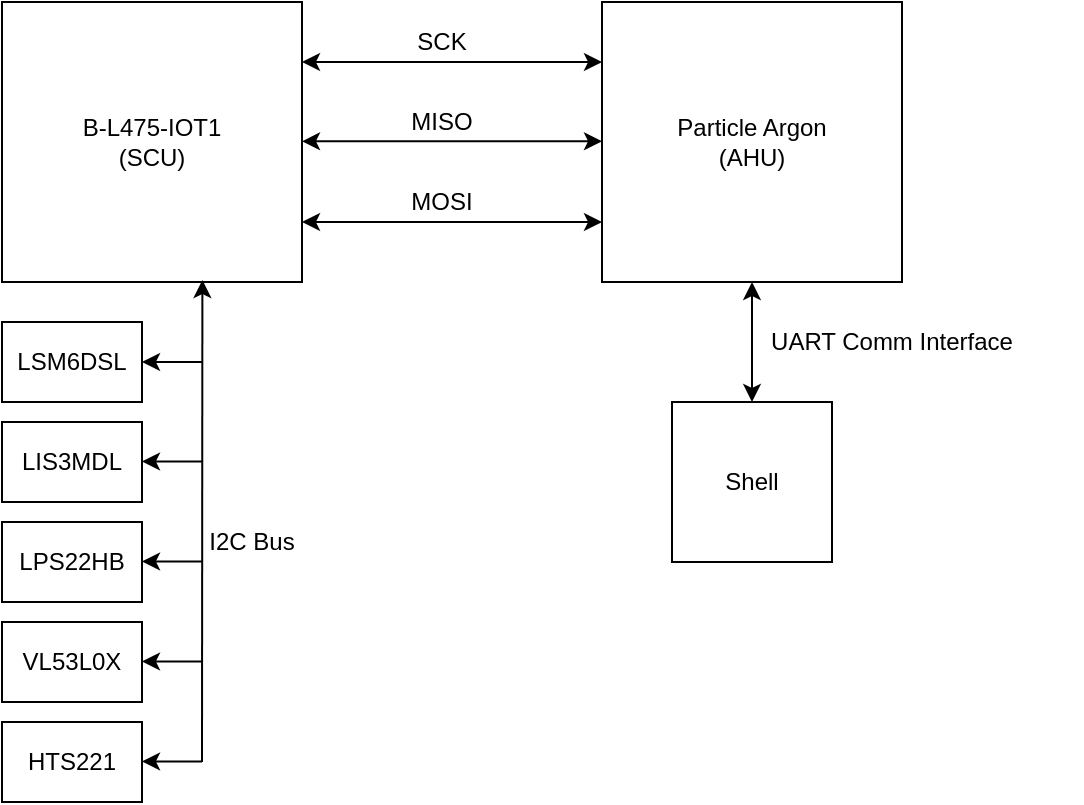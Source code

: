 <mxfile version="14.5.10" type="device" pages="3"><diagram id="C5RBs43oDa-KdzZeNtuy" name="Page-1"><mxGraphModel dx="1422" dy="762" grid="1" gridSize="10" guides="1" tooltips="1" connect="1" arrows="1" fold="1" page="1" pageScale="1" pageWidth="827" pageHeight="1169" math="0" shadow="0"><root><mxCell id="WIyWlLk6GJQsqaUBKTNV-0"/><mxCell id="WIyWlLk6GJQsqaUBKTNV-1" parent="WIyWlLk6GJQsqaUBKTNV-0"/><mxCell id="sASvkEBQw3otxvUHPR-A-0" value="B-L475-IOT1&lt;br&gt;(SCU)&lt;br&gt;" style="rounded=0;whiteSpace=wrap;html=1;" parent="WIyWlLk6GJQsqaUBKTNV-1" vertex="1"><mxGeometry x="160" y="90" width="150" height="140" as="geometry"/></mxCell><mxCell id="sASvkEBQw3otxvUHPR-A-1" value="LSM6DSL" style="rounded=0;whiteSpace=wrap;html=1;" parent="WIyWlLk6GJQsqaUBKTNV-1" vertex="1"><mxGeometry x="160" y="250" width="70" height="40" as="geometry"/></mxCell><mxCell id="sASvkEBQw3otxvUHPR-A-7" value="LIS3MDL" style="rounded=0;whiteSpace=wrap;html=1;" parent="WIyWlLk6GJQsqaUBKTNV-1" vertex="1"><mxGeometry x="160" y="300" width="70" height="40" as="geometry"/></mxCell><mxCell id="sASvkEBQw3otxvUHPR-A-8" value="LPS22HB" style="rounded=0;whiteSpace=wrap;html=1;" parent="WIyWlLk6GJQsqaUBKTNV-1" vertex="1"><mxGeometry x="160" y="350" width="70" height="40" as="geometry"/></mxCell><mxCell id="sASvkEBQw3otxvUHPR-A-9" value="VL53L0X" style="rounded=0;whiteSpace=wrap;html=1;" parent="WIyWlLk6GJQsqaUBKTNV-1" vertex="1"><mxGeometry x="160" y="400" width="70" height="40" as="geometry"/></mxCell><mxCell id="sASvkEBQw3otxvUHPR-A-10" value="HTS221" style="rounded=0;whiteSpace=wrap;html=1;" parent="WIyWlLk6GJQsqaUBKTNV-1" vertex="1"><mxGeometry x="160" y="450" width="70" height="40" as="geometry"/></mxCell><mxCell id="sASvkEBQw3otxvUHPR-A-12" value="" style="endArrow=classic;html=1;entryX=1;entryY=0.5;entryDx=0;entryDy=0;" parent="WIyWlLk6GJQsqaUBKTNV-1" target="sASvkEBQw3otxvUHPR-A-1" edge="1"><mxGeometry width="50" height="50" relative="1" as="geometry"><mxPoint x="260" y="270" as="sourcePoint"/><mxPoint x="400" y="210" as="targetPoint"/></mxGeometry></mxCell><mxCell id="sASvkEBQw3otxvUHPR-A-13" value="" style="endArrow=classic;html=1;entryX=1;entryY=0.5;entryDx=0;entryDy=0;" parent="WIyWlLk6GJQsqaUBKTNV-1" edge="1"><mxGeometry width="50" height="50" relative="1" as="geometry"><mxPoint x="260" y="319.71" as="sourcePoint"/><mxPoint x="230" y="319.71" as="targetPoint"/></mxGeometry></mxCell><mxCell id="sASvkEBQw3otxvUHPR-A-14" value="" style="endArrow=classic;html=1;entryX=1;entryY=0.5;entryDx=0;entryDy=0;" parent="WIyWlLk6GJQsqaUBKTNV-1" edge="1"><mxGeometry width="50" height="50" relative="1" as="geometry"><mxPoint x="260" y="369.71" as="sourcePoint"/><mxPoint x="230" y="369.71" as="targetPoint"/></mxGeometry></mxCell><mxCell id="sASvkEBQw3otxvUHPR-A-15" value="" style="endArrow=classic;html=1;entryX=1;entryY=0.5;entryDx=0;entryDy=0;" parent="WIyWlLk6GJQsqaUBKTNV-1" edge="1"><mxGeometry width="50" height="50" relative="1" as="geometry"><mxPoint x="260" y="419.71" as="sourcePoint"/><mxPoint x="230" y="419.71" as="targetPoint"/></mxGeometry></mxCell><mxCell id="sASvkEBQw3otxvUHPR-A-16" value="" style="endArrow=classic;html=1;entryX=1;entryY=0.5;entryDx=0;entryDy=0;" parent="WIyWlLk6GJQsqaUBKTNV-1" edge="1"><mxGeometry width="50" height="50" relative="1" as="geometry"><mxPoint x="260" y="469.71" as="sourcePoint"/><mxPoint x="230" y="469.71" as="targetPoint"/></mxGeometry></mxCell><mxCell id="sASvkEBQw3otxvUHPR-A-17" value="" style="endArrow=classic;html=1;entryX=0.668;entryY=0.993;entryDx=0;entryDy=0;entryPerimeter=0;" parent="WIyWlLk6GJQsqaUBKTNV-1" target="sASvkEBQw3otxvUHPR-A-0" edge="1"><mxGeometry width="50" height="50" relative="1" as="geometry"><mxPoint x="260" y="470" as="sourcePoint"/><mxPoint x="258" y="230" as="targetPoint"/></mxGeometry></mxCell><mxCell id="sASvkEBQw3otxvUHPR-A-18" value="I2C Bus" style="text;html=1;strokeColor=none;fillColor=none;align=center;verticalAlign=middle;whiteSpace=wrap;rounded=0;" parent="WIyWlLk6GJQsqaUBKTNV-1" vertex="1"><mxGeometry x="250" y="350" width="70" height="20" as="geometry"/></mxCell><mxCell id="sASvkEBQw3otxvUHPR-A-19" value="" style="endArrow=classic;startArrow=classic;html=1;" parent="WIyWlLk6GJQsqaUBKTNV-1" edge="1"><mxGeometry width="50" height="50" relative="1" as="geometry"><mxPoint x="310" y="120" as="sourcePoint"/><mxPoint x="460" y="120" as="targetPoint"/></mxGeometry></mxCell><mxCell id="sASvkEBQw3otxvUHPR-A-20" value="" style="endArrow=classic;startArrow=classic;html=1;exitX=1;exitY=0.25;exitDx=0;exitDy=0;" parent="WIyWlLk6GJQsqaUBKTNV-1" edge="1"><mxGeometry width="50" height="50" relative="1" as="geometry"><mxPoint x="310" y="159.66" as="sourcePoint"/><mxPoint x="460" y="159.66" as="targetPoint"/></mxGeometry></mxCell><mxCell id="sASvkEBQw3otxvUHPR-A-21" value="" style="endArrow=classic;startArrow=classic;html=1;exitX=1;exitY=0.25;exitDx=0;exitDy=0;" parent="WIyWlLk6GJQsqaUBKTNV-1" edge="1"><mxGeometry width="50" height="50" relative="1" as="geometry"><mxPoint x="310" y="200" as="sourcePoint"/><mxPoint x="460" y="200" as="targetPoint"/></mxGeometry></mxCell><mxCell id="sASvkEBQw3otxvUHPR-A-22" value="Particle Argon&lt;br&gt;(AHU)" style="rounded=0;whiteSpace=wrap;html=1;" parent="WIyWlLk6GJQsqaUBKTNV-1" vertex="1"><mxGeometry x="460" y="90" width="140" height="130" as="geometry"/></mxCell><mxCell id="sASvkEBQw3otxvUHPR-A-23" value="Particle Argon&lt;br&gt;(AHU)" style="rounded=0;whiteSpace=wrap;html=1;" parent="WIyWlLk6GJQsqaUBKTNV-1" vertex="1"><mxGeometry x="460" y="90" width="150" height="140" as="geometry"/></mxCell><mxCell id="sASvkEBQw3otxvUHPR-A-24" value="SCK" style="text;html=1;strokeColor=none;fillColor=none;align=center;verticalAlign=middle;whiteSpace=wrap;rounded=0;" parent="WIyWlLk6GJQsqaUBKTNV-1" vertex="1"><mxGeometry x="360" y="100" width="40" height="20" as="geometry"/></mxCell><mxCell id="sASvkEBQw3otxvUHPR-A-25" value="MISO" style="text;html=1;strokeColor=none;fillColor=none;align=center;verticalAlign=middle;whiteSpace=wrap;rounded=0;" parent="WIyWlLk6GJQsqaUBKTNV-1" vertex="1"><mxGeometry x="360" y="140" width="40" height="20" as="geometry"/></mxCell><mxCell id="sASvkEBQw3otxvUHPR-A-26" value="MOSI" style="text;html=1;strokeColor=none;fillColor=none;align=center;verticalAlign=middle;whiteSpace=wrap;rounded=0;" parent="WIyWlLk6GJQsqaUBKTNV-1" vertex="1"><mxGeometry x="360" y="180" width="40" height="20" as="geometry"/></mxCell><mxCell id="sASvkEBQw3otxvUHPR-A-28" value="Shell" style="whiteSpace=wrap;html=1;aspect=fixed;" parent="WIyWlLk6GJQsqaUBKTNV-1" vertex="1"><mxGeometry x="495" y="290" width="80" height="80" as="geometry"/></mxCell><mxCell id="sASvkEBQw3otxvUHPR-A-29" value="" style="endArrow=classic;startArrow=classic;html=1;exitX=0.5;exitY=0;exitDx=0;exitDy=0;" parent="WIyWlLk6GJQsqaUBKTNV-1" source="sASvkEBQw3otxvUHPR-A-28" target="sASvkEBQw3otxvUHPR-A-23" edge="1"><mxGeometry width="50" height="50" relative="1" as="geometry"><mxPoint x="460" y="260" as="sourcePoint"/><mxPoint x="510" y="210" as="targetPoint"/></mxGeometry></mxCell><mxCell id="sASvkEBQw3otxvUHPR-A-30" value="UART Comm Interface" style="text;html=1;strokeColor=none;fillColor=none;align=center;verticalAlign=middle;whiteSpace=wrap;rounded=0;" parent="WIyWlLk6GJQsqaUBKTNV-1" vertex="1"><mxGeometry x="510" y="250" width="190" height="20" as="geometry"/></mxCell></root></mxGraphModel></diagram><diagram id="wZ5_taiJEax7daIonA9k" name="Page-2"><mxGraphModel dx="981" dy="526" grid="1" gridSize="10" guides="1" tooltips="1" connect="1" arrows="1" fold="1" page="1" pageScale="1" pageWidth="827" pageHeight="1169" math="0" shadow="0"><root><mxCell id="OGhpyckn-ckrj0N-ht1P-0"/><mxCell id="OGhpyckn-ckrj0N-ht1P-1" parent="OGhpyckn-ckrj0N-ht1P-0"/><mxCell id="OGhpyckn-ckrj0N-ht1P-2" value="Flow Diagram SCU" style="text;html=1;strokeColor=none;fillColor=none;align=center;verticalAlign=middle;whiteSpace=wrap;rounded=0;" parent="OGhpyckn-ckrj0N-ht1P-1" vertex="1"><mxGeometry x="10" y="10" width="140" height="30" as="geometry"/></mxCell><mxCell id="OGhpyckn-ckrj0N-ht1P-5" value="Boot" style="ellipse;whiteSpace=wrap;html=1;" parent="OGhpyckn-ckrj0N-ht1P-1" vertex="1"><mxGeometry x="384" y="40" width="60" height="40" as="geometry"/></mxCell><mxCell id="OGhpyckn-ckrj0N-ht1P-6" value="Initialise LED&lt;br&gt;peripheral" style="rounded=0;whiteSpace=wrap;html=1;" parent="OGhpyckn-ckrj0N-ht1P-1" vertex="1"><mxGeometry x="371" y="110" width="86" height="40" as="geometry"/></mxCell><mxCell id="OGhpyckn-ckrj0N-ht1P-7" value="" style="endArrow=classic;html=1;exitX=0.5;exitY=1;exitDx=0;exitDy=0;entryX=0.5;entryY=0;entryDx=0;entryDy=0;" parent="OGhpyckn-ckrj0N-ht1P-1" source="OGhpyckn-ckrj0N-ht1P-5" target="OGhpyckn-ckrj0N-ht1P-6" edge="1"><mxGeometry width="50" height="50" relative="1" as="geometry"><mxPoint x="330" y="290" as="sourcePoint"/><mxPoint x="380" y="240" as="targetPoint"/></mxGeometry></mxCell><mxCell id="OGhpyckn-ckrj0N-ht1P-8" value="Initialise SPI + I2C" style="rounded=0;whiteSpace=wrap;html=1;" parent="OGhpyckn-ckrj0N-ht1P-1" vertex="1"><mxGeometry x="359" y="180" width="109" height="40" as="geometry"/></mxCell><mxCell id="OGhpyckn-ckrj0N-ht1P-10" value="" style="endArrow=classic;html=1;exitX=0.5;exitY=1;exitDx=0;exitDy=0;" parent="OGhpyckn-ckrj0N-ht1P-1" source="OGhpyckn-ckrj0N-ht1P-6" target="OGhpyckn-ckrj0N-ht1P-8" edge="1"><mxGeometry width="50" height="50" relative="1" as="geometry"><mxPoint x="424" y="90" as="sourcePoint"/><mxPoint x="424.0" y="120" as="targetPoint"/></mxGeometry></mxCell><mxCell id="OGhpyckn-ckrj0N-ht1P-12" value="" style="endArrow=none;dashed=1;html=1;dashPattern=1 3;strokeWidth=2;" parent="OGhpyckn-ckrj0N-ht1P-1" edge="1"><mxGeometry width="50" height="50" relative="1" as="geometry"><mxPoint x="350" y="240" as="sourcePoint"/><mxPoint x="350" y="100" as="targetPoint"/></mxGeometry></mxCell><mxCell id="OGhpyckn-ckrj0N-ht1P-13" value="" style="endArrow=none;dashed=1;html=1;dashPattern=1 3;strokeWidth=2;" parent="OGhpyckn-ckrj0N-ht1P-1" edge="1"><mxGeometry width="50" height="50" relative="1" as="geometry"><mxPoint x="350" y="240" as="sourcePoint"/><mxPoint x="480" y="240" as="targetPoint"/></mxGeometry></mxCell><mxCell id="OGhpyckn-ckrj0N-ht1P-14" value="" style="endArrow=none;dashed=1;html=1;dashPattern=1 3;strokeWidth=2;" parent="OGhpyckn-ckrj0N-ht1P-1" edge="1"><mxGeometry width="50" height="50" relative="1" as="geometry"><mxPoint x="349" y="100" as="sourcePoint"/><mxPoint x="479" y="100" as="targetPoint"/></mxGeometry></mxCell><mxCell id="OGhpyckn-ckrj0N-ht1P-15" value="" style="endArrow=none;dashed=1;html=1;dashPattern=1 3;strokeWidth=2;" parent="OGhpyckn-ckrj0N-ht1P-1" edge="1"><mxGeometry width="50" height="50" relative="1" as="geometry"><mxPoint x="480" y="240" as="sourcePoint"/><mxPoint x="480" y="100" as="targetPoint"/></mxGeometry></mxCell><mxCell id="OGhpyckn-ckrj0N-ht1P-16" value="SPI Message Polling&lt;br&gt;(Wait for SPI packet)" style="rounded=0;whiteSpace=wrap;html=1;" parent="OGhpyckn-ckrj0N-ht1P-1" vertex="1"><mxGeometry x="351" y="260" width="126" height="40" as="geometry"/></mxCell><mxCell id="OGhpyckn-ckrj0N-ht1P-17" value="" style="endArrow=classic;html=1;entryX=0.5;entryY=0;entryDx=0;entryDy=0;exitX=0.5;exitY=1;exitDx=0;exitDy=0;" parent="OGhpyckn-ckrj0N-ht1P-1" source="OGhpyckn-ckrj0N-ht1P-8" target="OGhpyckn-ckrj0N-ht1P-16" edge="1"><mxGeometry width="50" height="50" relative="1" as="geometry"><mxPoint x="412" y="220" as="sourcePoint"/><mxPoint x="450" y="210" as="targetPoint"/></mxGeometry></mxCell><mxCell id="OGhpyckn-ckrj0N-ht1P-25" style="edgeStyle=orthogonalEdgeStyle;rounded=0;orthogonalLoop=1;jettySize=auto;html=1;exitX=0.5;exitY=1;exitDx=0;exitDy=0;" parent="OGhpyckn-ckrj0N-ht1P-1" source="OGhpyckn-ckrj0N-ht1P-18" edge="1"><mxGeometry relative="1" as="geometry"><mxPoint x="413.952" y="410" as="targetPoint"/></mxGeometry></mxCell><mxCell id="OGhpyckn-ckrj0N-ht1P-18" value="Packet Received" style="rhombus;whiteSpace=wrap;html=1;" parent="OGhpyckn-ckrj0N-ht1P-1" vertex="1"><mxGeometry x="356" y="320" width="116" height="60" as="geometry"/></mxCell><mxCell id="OGhpyckn-ckrj0N-ht1P-19" value="" style="endArrow=classic;html=1;exitX=0.5;exitY=1;exitDx=0;exitDy=0;entryX=0.5;entryY=0;entryDx=0;entryDy=0;" parent="OGhpyckn-ckrj0N-ht1P-1" source="OGhpyckn-ckrj0N-ht1P-16" target="OGhpyckn-ckrj0N-ht1P-18" edge="1"><mxGeometry width="50" height="50" relative="1" as="geometry"><mxPoint x="400" y="250" as="sourcePoint"/><mxPoint x="450" y="200" as="targetPoint"/></mxGeometry></mxCell><mxCell id="OGhpyckn-ckrj0N-ht1P-20" value="" style="endArrow=none;html=1;exitX=1;exitY=0.5;exitDx=0;exitDy=0;" parent="OGhpyckn-ckrj0N-ht1P-1" source="OGhpyckn-ckrj0N-ht1P-18" edge="1"><mxGeometry width="50" height="50" relative="1" as="geometry"><mxPoint x="400" y="250" as="sourcePoint"/><mxPoint x="490" y="350" as="targetPoint"/></mxGeometry></mxCell><mxCell id="OGhpyckn-ckrj0N-ht1P-21" value="" style="endArrow=none;html=1;" parent="OGhpyckn-ckrj0N-ht1P-1" edge="1"><mxGeometry width="50" height="50" relative="1" as="geometry"><mxPoint x="490" y="350" as="sourcePoint"/><mxPoint x="490" y="280" as="targetPoint"/></mxGeometry></mxCell><mxCell id="OGhpyckn-ckrj0N-ht1P-22" value="" style="endArrow=classic;html=1;entryX=1;entryY=0.5;entryDx=0;entryDy=0;" parent="OGhpyckn-ckrj0N-ht1P-1" target="OGhpyckn-ckrj0N-ht1P-16" edge="1"><mxGeometry width="50" height="50" relative="1" as="geometry"><mxPoint x="490" y="280" as="sourcePoint"/><mxPoint x="480" y="280" as="targetPoint"/></mxGeometry></mxCell><mxCell id="OGhpyckn-ckrj0N-ht1P-24" value="False" style="text;html=1;strokeColor=none;fillColor=none;align=center;verticalAlign=middle;whiteSpace=wrap;rounded=0;" parent="OGhpyckn-ckrj0N-ht1P-1" vertex="1"><mxGeometry x="490" y="300" width="40" height="20" as="geometry"/></mxCell><mxCell id="OGhpyckn-ckrj0N-ht1P-26" value="True" style="text;html=1;strokeColor=none;fillColor=none;align=center;verticalAlign=middle;whiteSpace=wrap;rounded=0;" parent="OGhpyckn-ckrj0N-ht1P-1" vertex="1"><mxGeometry x="414" y="380" width="40" height="20" as="geometry"/></mxCell><mxCell id="OGhpyckn-ckrj0N-ht1P-37" style="edgeStyle=orthogonalEdgeStyle;rounded=0;orthogonalLoop=1;jettySize=auto;html=1;entryX=1;entryY=0.5;entryDx=0;entryDy=0;" parent="OGhpyckn-ckrj0N-ht1P-1" source="OGhpyckn-ckrj0N-ht1P-27" target="OGhpyckn-ckrj0N-ht1P-41" edge="1"><mxGeometry relative="1" as="geometry"><mxPoint x="320.0" y="505" as="targetPoint"/></mxGeometry></mxCell><mxCell id="OGhpyckn-ckrj0N-ht1P-43" style="edgeStyle=orthogonalEdgeStyle;rounded=0;orthogonalLoop=1;jettySize=auto;html=1;exitX=0.5;exitY=1;exitDx=0;exitDy=0;entryX=0.5;entryY=0;entryDx=0;entryDy=0;" parent="OGhpyckn-ckrj0N-ht1P-1" source="OGhpyckn-ckrj0N-ht1P-27" edge="1"><mxGeometry relative="1" as="geometry"><mxPoint x="414" y="560" as="targetPoint"/></mxGeometry></mxCell><mxCell id="OGhpyckn-ckrj0N-ht1P-27" value="Read or Write Packet" style="rhombus;whiteSpace=wrap;html=1;" parent="OGhpyckn-ckrj0N-ht1P-1" vertex="1"><mxGeometry x="357.25" y="470" width="113.5" height="70" as="geometry"/></mxCell><mxCell id="OGhpyckn-ckrj0N-ht1P-35" style="edgeStyle=orthogonalEdgeStyle;rounded=0;orthogonalLoop=1;jettySize=auto;html=1;entryX=0.5;entryY=0;entryDx=0;entryDy=0;" parent="OGhpyckn-ckrj0N-ht1P-1" source="OGhpyckn-ckrj0N-ht1P-34" target="OGhpyckn-ckrj0N-ht1P-27" edge="1"><mxGeometry relative="1" as="geometry"/></mxCell><mxCell id="OGhpyckn-ckrj0N-ht1P-34" value="Deconstruct HCI packet" style="rounded=0;whiteSpace=wrap;html=1;" parent="OGhpyckn-ckrj0N-ht1P-1" vertex="1"><mxGeometry x="351" y="410" width="126" height="40" as="geometry"/></mxCell><mxCell id="OGhpyckn-ckrj0N-ht1P-38" value="R" style="text;html=1;align=center;verticalAlign=middle;resizable=0;points=[];autosize=1;strokeColor=none;" parent="OGhpyckn-ckrj0N-ht1P-1" vertex="1"><mxGeometry x="414" y="540" width="20" height="20" as="geometry"/></mxCell><mxCell id="OGhpyckn-ckrj0N-ht1P-39" value="W" style="text;html=1;align=center;verticalAlign=middle;resizable=0;points=[];autosize=1;strokeColor=none;" parent="OGhpyckn-ckrj0N-ht1P-1" vertex="1"><mxGeometry x="326" y="480" width="30" height="20" as="geometry"/></mxCell><mxCell id="OGhpyckn-ckrj0N-ht1P-41" value="Perform I2C write_byte action" style="rounded=0;whiteSpace=wrap;html=1;" parent="OGhpyckn-ckrj0N-ht1P-1" vertex="1"><mxGeometry x="170" y="482.5" width="140" height="47.5" as="geometry"/></mxCell><mxCell id="OGhpyckn-ckrj0N-ht1P-50" style="edgeStyle=orthogonalEdgeStyle;rounded=0;orthogonalLoop=1;jettySize=auto;html=1;entryX=0.5;entryY=0;entryDx=0;entryDy=0;" parent="OGhpyckn-ckrj0N-ht1P-1" target="OGhpyckn-ckrj0N-ht1P-48" edge="1"><mxGeometry relative="1" as="geometry"><mxPoint x="414.034" y="610" as="sourcePoint"/></mxGeometry></mxCell><mxCell id="OGhpyckn-ckrj0N-ht1P-46" value="" style="endArrow=none;html=1;exitX=0.5;exitY=0;exitDx=0;exitDy=0;" parent="OGhpyckn-ckrj0N-ht1P-1" source="OGhpyckn-ckrj0N-ht1P-41" edge="1"><mxGeometry width="50" height="50" relative="1" as="geometry"><mxPoint x="350" y="390" as="sourcePoint"/><mxPoint x="240" y="280" as="targetPoint"/></mxGeometry></mxCell><mxCell id="OGhpyckn-ckrj0N-ht1P-47" value="" style="endArrow=classic;html=1;" parent="OGhpyckn-ckrj0N-ht1P-1" target="OGhpyckn-ckrj0N-ht1P-16" edge="1"><mxGeometry width="50" height="50" relative="1" as="geometry"><mxPoint x="240" y="280" as="sourcePoint"/><mxPoint x="400" y="340" as="targetPoint"/></mxGeometry></mxCell><mxCell id="OGhpyckn-ckrj0N-ht1P-55" style="edgeStyle=orthogonalEdgeStyle;rounded=0;orthogonalLoop=1;jettySize=auto;html=1;entryX=0.5;entryY=0;entryDx=0;entryDy=0;" parent="OGhpyckn-ckrj0N-ht1P-1" source="OGhpyckn-ckrj0N-ht1P-48" target="OGhpyckn-ckrj0N-ht1P-53" edge="1"><mxGeometry relative="1" as="geometry"/></mxCell><mxCell id="OGhpyckn-ckrj0N-ht1P-48" value="Retrieve value in specified register address of device specified by SID" style="rounded=0;whiteSpace=wrap;html=1;" parent="OGhpyckn-ckrj0N-ht1P-1" vertex="1"><mxGeometry x="328.5" y="630" width="171" height="50" as="geometry"/></mxCell><mxCell id="OGhpyckn-ckrj0N-ht1P-52" value="Perform I2C read_byte action" style="rounded=0;whiteSpace=wrap;html=1;" parent="OGhpyckn-ckrj0N-ht1P-1" vertex="1"><mxGeometry x="349" y="560" width="130" height="50" as="geometry"/></mxCell><mxCell id="OGhpyckn-ckrj0N-ht1P-57" style="edgeStyle=orthogonalEdgeStyle;rounded=0;orthogonalLoop=1;jettySize=auto;html=1;entryX=0.5;entryY=0;entryDx=0;entryDy=0;" parent="OGhpyckn-ckrj0N-ht1P-1" source="OGhpyckn-ckrj0N-ht1P-53" target="OGhpyckn-ckrj0N-ht1P-56" edge="1"><mxGeometry relative="1" as="geometry"/></mxCell><mxCell id="OGhpyckn-ckrj0N-ht1P-53" value="Construct response HCI packet" style="rounded=0;whiteSpace=wrap;html=1;" parent="OGhpyckn-ckrj0N-ht1P-1" vertex="1"><mxGeometry x="349" y="700" width="130" height="50" as="geometry"/></mxCell><mxCell id="OGhpyckn-ckrj0N-ht1P-56" value="Send HCI packet via SPI" style="rounded=0;whiteSpace=wrap;html=1;" parent="OGhpyckn-ckrj0N-ht1P-1" vertex="1"><mxGeometry x="349" y="770" width="130" height="60" as="geometry"/></mxCell><mxCell id="OGhpyckn-ckrj0N-ht1P-58" value="" style="endArrow=none;dashed=1;html=1;dashPattern=1 3;strokeWidth=2;" parent="OGhpyckn-ckrj0N-ht1P-1" edge="1"><mxGeometry width="50" height="50" relative="1" as="geometry"><mxPoint x="520" y="620" as="sourcePoint"/><mxPoint x="520" y="840" as="targetPoint"/></mxGeometry></mxCell><mxCell id="OGhpyckn-ckrj0N-ht1P-59" value="" style="endArrow=none;dashed=1;html=1;dashPattern=1 3;strokeWidth=2;" parent="OGhpyckn-ckrj0N-ht1P-1" edge="1"><mxGeometry width="50" height="50" relative="1" as="geometry"><mxPoint x="310" y="840" as="sourcePoint"/><mxPoint x="520" y="840" as="targetPoint"/></mxGeometry></mxCell><mxCell id="OGhpyckn-ckrj0N-ht1P-60" value="" style="endArrow=none;dashed=1;html=1;dashPattern=1 3;strokeWidth=2;" parent="OGhpyckn-ckrj0N-ht1P-1" edge="1"><mxGeometry width="50" height="50" relative="1" as="geometry"><mxPoint x="310" y="835" as="sourcePoint"/><mxPoint x="310" y="620" as="targetPoint"/></mxGeometry></mxCell><mxCell id="OGhpyckn-ckrj0N-ht1P-61" value="" style="endArrow=none;dashed=1;html=1;dashPattern=1 3;strokeWidth=2;" parent="OGhpyckn-ckrj0N-ht1P-1" edge="1"><mxGeometry width="50" height="50" relative="1" as="geometry"><mxPoint x="520" y="620" as="sourcePoint"/><mxPoint x="310" y="620" as="targetPoint"/></mxGeometry></mxCell><mxCell id="OGhpyckn-ckrj0N-ht1P-62" value="" style="endArrow=none;html=1;exitX=0;exitY=0.5;exitDx=0;exitDy=0;" parent="OGhpyckn-ckrj0N-ht1P-1" source="OGhpyckn-ckrj0N-ht1P-56" edge="1"><mxGeometry width="50" height="50" relative="1" as="geometry"><mxPoint x="349" y="795" as="sourcePoint"/><mxPoint x="120" y="800" as="targetPoint"/></mxGeometry></mxCell><mxCell id="OGhpyckn-ckrj0N-ht1P-64" value="" style="endArrow=none;html=1;" parent="OGhpyckn-ckrj0N-ht1P-1" edge="1"><mxGeometry width="50" height="50" relative="1" as="geometry"><mxPoint x="120" y="800" as="sourcePoint"/><mxPoint x="120" y="280" as="targetPoint"/></mxGeometry></mxCell><mxCell id="OGhpyckn-ckrj0N-ht1P-65" value="" style="endArrow=none;html=1;" parent="OGhpyckn-ckrj0N-ht1P-1" edge="1"><mxGeometry width="50" height="50" relative="1" as="geometry"><mxPoint x="120" y="280" as="sourcePoint"/><mxPoint x="240" y="280" as="targetPoint"/></mxGeometry></mxCell></root></mxGraphModel></diagram><diagram id="iGTDIUbfiL2o_d5NKTA-" name="Page-3"><mxGraphModel dx="1185" dy="635" grid="1" gridSize="10" guides="1" tooltips="1" connect="1" arrows="1" fold="1" page="1" pageScale="1" pageWidth="827" pageHeight="1169" math="0" shadow="0"><root><mxCell id="WC77TwPb3qmaM1-Wntkc-0"/><mxCell id="WC77TwPb3qmaM1-Wntkc-1" parent="WC77TwPb3qmaM1-Wntkc-0"/><mxCell id="_xI6qPs8YIPk1V9p3T1K-0" value="Flow Diagram AHU" style="text;html=1;strokeColor=none;fillColor=none;align=center;verticalAlign=middle;whiteSpace=wrap;rounded=0;" parent="WC77TwPb3qmaM1-Wntkc-1" vertex="1"><mxGeometry x="10" y="10" width="140" height="30" as="geometry"/></mxCell><mxCell id="-pesnYedLOKzPs01pShS-0" value="Boot" style="ellipse;whiteSpace=wrap;html=1;" parent="WC77TwPb3qmaM1-Wntkc-1" vertex="1"><mxGeometry x="384" y="40" width="60" height="40" as="geometry"/></mxCell><mxCell id="-pesnYedLOKzPs01pShS-1" value="Initialise LED&lt;br&gt;peripheral" style="rounded=0;whiteSpace=wrap;html=1;" parent="WC77TwPb3qmaM1-Wntkc-1" vertex="1"><mxGeometry x="371" y="110" width="86" height="40" as="geometry"/></mxCell><mxCell id="-pesnYedLOKzPs01pShS-2" value="" style="endArrow=classic;html=1;exitX=0.5;exitY=1;exitDx=0;exitDy=0;entryX=0.5;entryY=0;entryDx=0;entryDy=0;" parent="WC77TwPb3qmaM1-Wntkc-1" source="-pesnYedLOKzPs01pShS-0" target="-pesnYedLOKzPs01pShS-1" edge="1"><mxGeometry width="50" height="50" relative="1" as="geometry"><mxPoint x="330" y="290" as="sourcePoint"/><mxPoint x="380" y="240" as="targetPoint"/></mxGeometry></mxCell><mxCell id="-pesnYedLOKzPs01pShS-3" value="Initialise SPI" style="rounded=0;whiteSpace=wrap;html=1;" parent="WC77TwPb3qmaM1-Wntkc-1" vertex="1"><mxGeometry x="359" y="170" width="109" height="40" as="geometry"/></mxCell><mxCell id="-pesnYedLOKzPs01pShS-4" value="" style="endArrow=classic;html=1;exitX=0.5;exitY=1;exitDx=0;exitDy=0;" parent="WC77TwPb3qmaM1-Wntkc-1" source="-pesnYedLOKzPs01pShS-1" edge="1"><mxGeometry width="50" height="50" relative="1" as="geometry"><mxPoint x="424" y="90" as="sourcePoint"/><mxPoint x="414" y="170" as="targetPoint"/></mxGeometry></mxCell><mxCell id="-pesnYedLOKzPs01pShS-5" value="" style="endArrow=none;dashed=1;html=1;dashPattern=1 3;strokeWidth=2;" parent="WC77TwPb3qmaM1-Wntkc-1" edge="1"><mxGeometry width="50" height="50" relative="1" as="geometry"><mxPoint x="350" y="280" as="sourcePoint"/><mxPoint x="350" y="100" as="targetPoint"/></mxGeometry></mxCell><mxCell id="-pesnYedLOKzPs01pShS-7" value="" style="endArrow=none;dashed=1;html=1;dashPattern=1 3;strokeWidth=2;" parent="WC77TwPb3qmaM1-Wntkc-1" edge="1"><mxGeometry width="50" height="50" relative="1" as="geometry"><mxPoint x="349" y="100" as="sourcePoint"/><mxPoint x="479" y="100" as="targetPoint"/></mxGeometry></mxCell><mxCell id="-pesnYedLOKzPs01pShS-8" value="" style="endArrow=none;dashed=1;html=1;dashPattern=1 3;strokeWidth=2;" parent="WC77TwPb3qmaM1-Wntkc-1" edge="1"><mxGeometry width="50" height="50" relative="1" as="geometry"><mxPoint x="480" y="280" as="sourcePoint"/><mxPoint x="480" y="100" as="targetPoint"/></mxGeometry></mxCell><mxCell id="-pesnYedLOKzPs01pShS-10" value="" style="endArrow=classic;html=1;exitX=0.5;exitY=1;exitDx=0;exitDy=0;" parent="WC77TwPb3qmaM1-Wntkc-1" source="-pesnYedLOKzPs01pShS-3" edge="1"><mxGeometry width="50" height="50" relative="1" as="geometry"><mxPoint x="412" y="220" as="sourcePoint"/><mxPoint x="414" y="230" as="targetPoint"/></mxGeometry></mxCell><mxCell id="-pesnYedLOKzPs01pShS-45" style="edgeStyle=orthogonalEdgeStyle;rounded=0;orthogonalLoop=1;jettySize=auto;html=1;" parent="WC77TwPb3qmaM1-Wntkc-1" source="-pesnYedLOKzPs01pShS-43" edge="1"><mxGeometry relative="1" as="geometry"><mxPoint x="413.5" y="290" as="targetPoint"/></mxGeometry></mxCell><mxCell id="-pesnYedLOKzPs01pShS-43" value="Initialise UART &amp;amp; Shell" style="rounded=0;whiteSpace=wrap;html=1;" parent="WC77TwPb3qmaM1-Wntkc-1" vertex="1"><mxGeometry x="359" y="230" width="109" height="40" as="geometry"/></mxCell><mxCell id="-pesnYedLOKzPs01pShS-44" value="" style="endArrow=none;dashed=1;html=1;dashPattern=1 3;strokeWidth=2;" parent="WC77TwPb3qmaM1-Wntkc-1" edge="1"><mxGeometry width="50" height="50" relative="1" as="geometry"><mxPoint x="349" y="280" as="sourcePoint"/><mxPoint x="479" y="280" as="targetPoint"/></mxGeometry></mxCell><mxCell id="oacP2q5k8dYUWKUlgNhW-1" style="edgeStyle=orthogonalEdgeStyle;rounded=0;orthogonalLoop=1;jettySize=auto;html=1;entryX=0.5;entryY=0;entryDx=0;entryDy=0;" parent="WC77TwPb3qmaM1-Wntkc-1" source="f3zD5JWyeiPrwqKAhaib-0" target="oacP2q5k8dYUWKUlgNhW-0" edge="1"><mxGeometry relative="1" as="geometry"/></mxCell><mxCell id="f3zD5JWyeiPrwqKAhaib-0" value="Shell Command Processing" style="rounded=0;whiteSpace=wrap;html=1;" parent="WC77TwPb3qmaM1-Wntkc-1" vertex="1"><mxGeometry x="359" y="290" width="109" height="40" as="geometry"/></mxCell><mxCell id="JBizdgjB4XIcW8WKjHGn-1" style="edgeStyle=orthogonalEdgeStyle;rounded=0;orthogonalLoop=1;jettySize=auto;html=1;" parent="WC77TwPb3qmaM1-Wntkc-1" source="oacP2q5k8dYUWKUlgNhW-0" edge="1"><mxGeometry relative="1" as="geometry"><mxPoint x="414" y="440" as="targetPoint"/></mxGeometry></mxCell><mxCell id="oacP2q5k8dYUWKUlgNhW-0" value="Shell Command Received" style="rhombus;whiteSpace=wrap;html=1;" parent="WC77TwPb3qmaM1-Wntkc-1" vertex="1"><mxGeometry x="344.5" y="350" width="139" height="60" as="geometry"/></mxCell><mxCell id="zkrBM4xlJ3k80aOAOOkh-0" value="" style="endArrow=none;html=1;" parent="WC77TwPb3qmaM1-Wntkc-1" edge="1"><mxGeometry width="50" height="50" relative="1" as="geometry"><mxPoint x="520" y="380.0" as="sourcePoint"/><mxPoint x="520" y="310" as="targetPoint"/></mxGeometry></mxCell><mxCell id="zkrBM4xlJ3k80aOAOOkh-1" value="False" style="text;html=1;strokeColor=none;fillColor=none;align=center;verticalAlign=middle;whiteSpace=wrap;rounded=0;" parent="WC77TwPb3qmaM1-Wntkc-1" vertex="1"><mxGeometry x="520" y="330" width="40" height="20" as="geometry"/></mxCell><mxCell id="zkrBM4xlJ3k80aOAOOkh-2" value="" style="endArrow=classic;html=1;" parent="WC77TwPb3qmaM1-Wntkc-1" edge="1"><mxGeometry width="50" height="50" relative="1" as="geometry"><mxPoint x="520" y="310" as="sourcePoint"/><mxPoint x="470" y="310" as="targetPoint"/></mxGeometry></mxCell><mxCell id="zkrBM4xlJ3k80aOAOOkh-3" value="" style="endArrow=none;html=1;exitX=1;exitY=0.5;exitDx=0;exitDy=0;" parent="WC77TwPb3qmaM1-Wntkc-1" source="oacP2q5k8dYUWKUlgNhW-0" edge="1"><mxGeometry width="50" height="50" relative="1" as="geometry"><mxPoint x="420" y="300" as="sourcePoint"/><mxPoint x="520" y="380" as="targetPoint"/></mxGeometry></mxCell><mxCell id="JBizdgjB4XIcW8WKjHGn-2" value="i2creg / lsm6dsl" style="text;html=1;strokeColor=none;fillColor=none;align=center;verticalAlign=middle;whiteSpace=wrap;rounded=0;" parent="WC77TwPb3qmaM1-Wntkc-1" vertex="1"><mxGeometry x="414" y="410" width="106" height="20" as="geometry"/></mxCell><mxCell id="2NcK6N49-2-ED04h9iKB-7" style="edgeStyle=orthogonalEdgeStyle;rounded=0;orthogonalLoop=1;jettySize=auto;html=1;" parent="WC77TwPb3qmaM1-Wntkc-1" source="2NcK6N49-2-ED04h9iKB-6" edge="1"><mxGeometry relative="1" as="geometry"><mxPoint x="413.5" y="500" as="targetPoint"/></mxGeometry></mxCell><mxCell id="2NcK6N49-2-ED04h9iKB-6" value="Generate HCI request packet" style="rounded=0;whiteSpace=wrap;html=1;" parent="WC77TwPb3qmaM1-Wntkc-1" vertex="1"><mxGeometry x="359" y="440" width="109" height="40" as="geometry"/></mxCell><mxCell id="2NcK6N49-2-ED04h9iKB-17" style="edgeStyle=orthogonalEdgeStyle;rounded=0;orthogonalLoop=1;jettySize=auto;html=1;entryX=0.5;entryY=0;entryDx=0;entryDy=0;" parent="WC77TwPb3qmaM1-Wntkc-1" source="2NcK6N49-2-ED04h9iKB-8" target="2NcK6N49-2-ED04h9iKB-16" edge="1"><mxGeometry relative="1" as="geometry"/></mxCell><mxCell id="2NcK6N49-2-ED04h9iKB-8" value="Send HCI packet via SPI" style="rounded=0;whiteSpace=wrap;html=1;" parent="WC77TwPb3qmaM1-Wntkc-1" vertex="1"><mxGeometry x="359" y="500" width="109" height="40" as="geometry"/></mxCell><mxCell id="2NcK6N49-2-ED04h9iKB-19" style="edgeStyle=orthogonalEdgeStyle;rounded=0;orthogonalLoop=1;jettySize=auto;html=1;entryX=0;entryY=0.5;entryDx=0;entryDy=0;" parent="WC77TwPb3qmaM1-Wntkc-1" source="2NcK6N49-2-ED04h9iKB-16" target="f3zD5JWyeiPrwqKAhaib-0" edge="1"><mxGeometry relative="1" as="geometry"><Array as="points"><mxPoint x="320" y="590"/><mxPoint x="320" y="310"/></Array></mxGeometry></mxCell><mxCell id="2NcK6N49-2-ED04h9iKB-22" style="edgeStyle=orthogonalEdgeStyle;rounded=0;orthogonalLoop=1;jettySize=auto;html=1;entryX=0.5;entryY=0;entryDx=0;entryDy=0;" parent="WC77TwPb3qmaM1-Wntkc-1" source="2NcK6N49-2-ED04h9iKB-16" target="2NcK6N49-2-ED04h9iKB-21" edge="1"><mxGeometry relative="1" as="geometry"/></mxCell><mxCell id="8Vy0T9SPe5c_eJ9jyaCK-1" style="edgeStyle=orthogonalEdgeStyle;rounded=0;orthogonalLoop=1;jettySize=auto;html=1;" edge="1" parent="WC77TwPb3qmaM1-Wntkc-1" source="2NcK6N49-2-ED04h9iKB-16" target="2NcK6N49-2-ED04h9iKB-24"><mxGeometry relative="1" as="geometry"/></mxCell><mxCell id="2NcK6N49-2-ED04h9iKB-16" value="Write Flag" style="rhombus;whiteSpace=wrap;html=1;" parent="WC77TwPb3qmaM1-Wntkc-1" vertex="1"><mxGeometry x="372.5" y="560" width="83" height="60" as="geometry"/></mxCell><mxCell id="2NcK6N49-2-ED04h9iKB-20" value="True" style="text;html=1;strokeColor=none;fillColor=none;align=center;verticalAlign=middle;whiteSpace=wrap;rounded=0;" parent="WC77TwPb3qmaM1-Wntkc-1" vertex="1"><mxGeometry x="280" y="420" width="40" height="20" as="geometry"/></mxCell><mxCell id="2NcK6N49-2-ED04h9iKB-25" style="edgeStyle=orthogonalEdgeStyle;rounded=0;orthogonalLoop=1;jettySize=auto;html=1;entryX=0.5;entryY=0;entryDx=0;entryDy=0;" parent="WC77TwPb3qmaM1-Wntkc-1" source="2NcK6N49-2-ED04h9iKB-21" target="2NcK6N49-2-ED04h9iKB-24" edge="1"><mxGeometry relative="1" as="geometry"/></mxCell><mxCell id="2NcK6N49-2-ED04h9iKB-21" value="SPI Read Polling" style="rounded=0;whiteSpace=wrap;html=1;" parent="WC77TwPb3qmaM1-Wntkc-1" vertex="1"><mxGeometry x="359" y="640" width="109" height="40" as="geometry"/></mxCell><mxCell id="8Vy0T9SPe5c_eJ9jyaCK-0" style="edgeStyle=orthogonalEdgeStyle;rounded=0;orthogonalLoop=1;jettySize=auto;html=1;entryX=1;entryY=0.5;entryDx=0;entryDy=0;" edge="1" parent="WC77TwPb3qmaM1-Wntkc-1" source="2NcK6N49-2-ED04h9iKB-24" target="2NcK6N49-2-ED04h9iKB-21"><mxGeometry relative="1" as="geometry"><Array as="points"><mxPoint x="488" y="730"/><mxPoint x="488" y="660"/></Array></mxGeometry></mxCell><mxCell id="8Vy0T9SPe5c_eJ9jyaCK-5" style="edgeStyle=orthogonalEdgeStyle;rounded=0;orthogonalLoop=1;jettySize=auto;html=1;" edge="1" parent="WC77TwPb3qmaM1-Wntkc-1" source="2NcK6N49-2-ED04h9iKB-24"><mxGeometry relative="1" as="geometry"><mxPoint x="414" y="780" as="targetPoint"/></mxGeometry></mxCell><mxCell id="2NcK6N49-2-ED04h9iKB-24" value="Message Received" style="rhombus;whiteSpace=wrap;html=1;" parent="WC77TwPb3qmaM1-Wntkc-1" vertex="1"><mxGeometry x="370" y="700" width="88" height="60" as="geometry"/></mxCell><mxCell id="8Vy0T9SPe5c_eJ9jyaCK-2" value="False" style="text;html=1;strokeColor=none;fillColor=none;align=center;verticalAlign=middle;whiteSpace=wrap;rounded=0;" vertex="1" parent="WC77TwPb3qmaM1-Wntkc-1"><mxGeometry x="490" y="680" width="40" height="20" as="geometry"/></mxCell><mxCell id="8Vy0T9SPe5c_eJ9jyaCK-3" value="False" style="text;html=1;strokeColor=none;fillColor=none;align=center;verticalAlign=middle;whiteSpace=wrap;rounded=0;" vertex="1" parent="WC77TwPb3qmaM1-Wntkc-1"><mxGeometry x="414" y="620" width="40" height="20" as="geometry"/></mxCell><mxCell id="8Vy0T9SPe5c_eJ9jyaCK-4" value="True" style="text;html=1;strokeColor=none;fillColor=none;align=center;verticalAlign=middle;whiteSpace=wrap;rounded=0;" vertex="1" parent="WC77TwPb3qmaM1-Wntkc-1"><mxGeometry x="418" y="760" width="40" height="20" as="geometry"/></mxCell><mxCell id="8Vy0T9SPe5c_eJ9jyaCK-8" style="edgeStyle=orthogonalEdgeStyle;rounded=0;orthogonalLoop=1;jettySize=auto;html=1;entryX=0.5;entryY=0;entryDx=0;entryDy=0;" edge="1" parent="WC77TwPb3qmaM1-Wntkc-1" source="8Vy0T9SPe5c_eJ9jyaCK-6" target="8Vy0T9SPe5c_eJ9jyaCK-7"><mxGeometry relative="1" as="geometry"/></mxCell><mxCell id="8Vy0T9SPe5c_eJ9jyaCK-6" value="Deconstruct SPI packet" style="rounded=0;whiteSpace=wrap;html=1;" vertex="1" parent="WC77TwPb3qmaM1-Wntkc-1"><mxGeometry x="359" y="780" width="109" height="40" as="geometry"/></mxCell><mxCell id="8Vy0T9SPe5c_eJ9jyaCK-7" value="Display received register value via shell" style="rounded=0;whiteSpace=wrap;html=1;" vertex="1" parent="WC77TwPb3qmaM1-Wntkc-1"><mxGeometry x="359" y="840" width="109" height="40" as="geometry"/></mxCell><mxCell id="8Vy0T9SPe5c_eJ9jyaCK-10" value="" style="endArrow=none;html=1;exitX=0;exitY=0.5;exitDx=0;exitDy=0;" edge="1" parent="WC77TwPb3qmaM1-Wntkc-1" source="8Vy0T9SPe5c_eJ9jyaCK-7"><mxGeometry width="50" height="50" relative="1" as="geometry"><mxPoint x="460" y="620" as="sourcePoint"/><mxPoint x="240" y="860" as="targetPoint"/></mxGeometry></mxCell><mxCell id="8Vy0T9SPe5c_eJ9jyaCK-12" value="" style="endArrow=none;html=1;" edge="1" parent="WC77TwPb3qmaM1-Wntkc-1"><mxGeometry width="50" height="50" relative="1" as="geometry"><mxPoint x="240" y="860" as="sourcePoint"/><mxPoint x="240" y="310" as="targetPoint"/></mxGeometry></mxCell><mxCell id="8Vy0T9SPe5c_eJ9jyaCK-13" value="" style="endArrow=none;html=1;" edge="1" parent="WC77TwPb3qmaM1-Wntkc-1"><mxGeometry width="50" height="50" relative="1" as="geometry"><mxPoint x="240" y="310" as="sourcePoint"/><mxPoint x="320" y="310" as="targetPoint"/></mxGeometry></mxCell></root></mxGraphModel></diagram></mxfile>